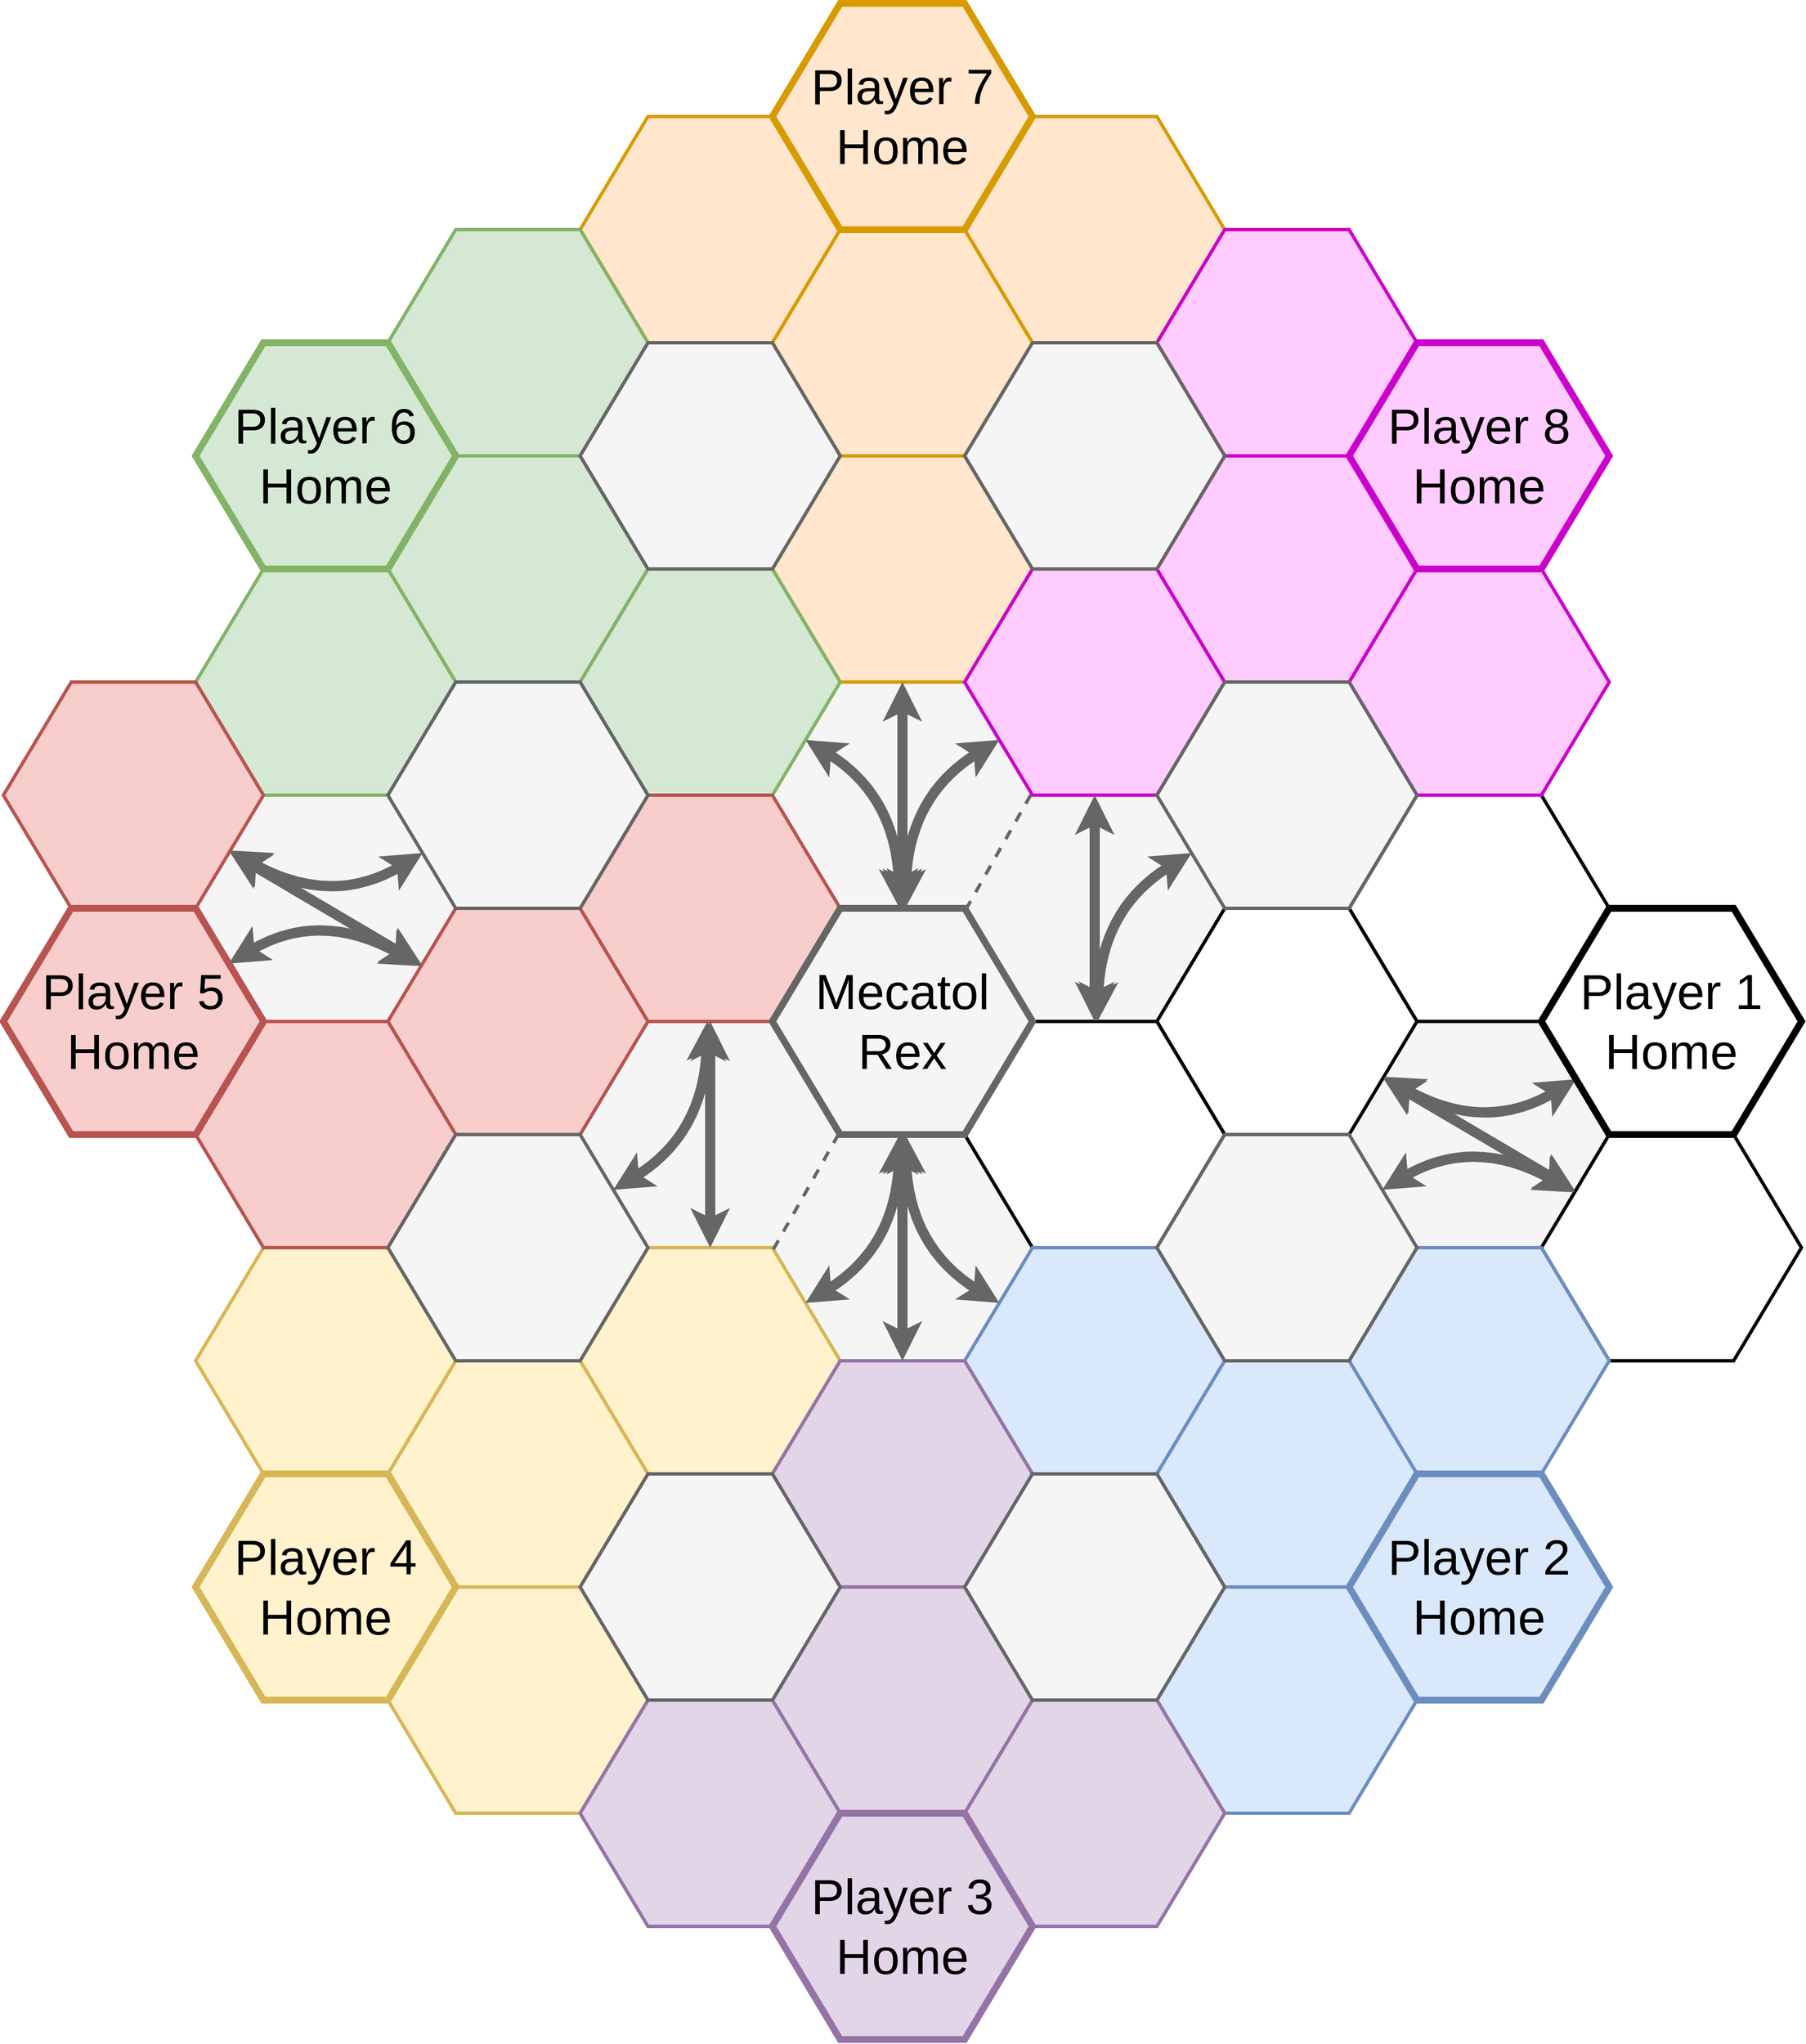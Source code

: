 <mxfile version="13.9.9" type="device"><diagram id="gpUSU13FPlY_5qrdrV4X" name="Page-1"><mxGraphModel dx="1422" dy="822" grid="1" gridSize="10" guides="1" tooltips="1" connect="1" arrows="1" fold="1" page="1" pageScale="1" pageWidth="850" pageHeight="1100" math="0" shadow="0"><root><mxCell id="0"/><mxCell id="1" parent="0"/><mxCell id="gS-dpi0RiNBDbLZ537en-6" value="" style="shape=hexagon;perimeter=hexagonPerimeter2;whiteSpace=wrap;html=1;fixedSize=1;size=60;fontSize=44;fontFamily=Helvetica;strokeWidth=3;fillColor=#f5f5f5;fontColor=#333333;strokeColor=none;" parent="1" vertex="1"><mxGeometry x="1230" y="940" width="230" height="200" as="geometry"/></mxCell><mxCell id="gS-dpi0RiNBDbLZ537en-5" value="" style="shape=hexagon;perimeter=hexagonPerimeter2;whiteSpace=wrap;html=1;fixedSize=1;size=60;fontSize=44;fontFamily=Helvetica;strokeWidth=3;fillColor=#f5f5f5;fontColor=#333333;strokeColor=none;" parent="1" vertex="1"><mxGeometry x="210" y="740" width="230" height="200" as="geometry"/></mxCell><mxCell id="gS-dpi0RiNBDbLZ537en-4" value="" style="shape=hexagon;perimeter=hexagonPerimeter2;whiteSpace=wrap;html=1;fixedSize=1;size=60;fontSize=44;fontFamily=Helvetica;strokeWidth=3;fillColor=#f5f5f5;fontColor=#333333;strokeColor=none;" parent="1" vertex="1"><mxGeometry x="720" y="1040" width="230" height="200" as="geometry"/></mxCell><mxCell id="gS-dpi0RiNBDbLZ537en-3" value="" style="shape=hexagon;perimeter=hexagonPerimeter2;whiteSpace=wrap;html=1;fixedSize=1;size=60;fontSize=44;fontFamily=Helvetica;strokeWidth=3;fillColor=#f5f5f5;fontColor=#333333;strokeColor=none;" parent="1" vertex="1"><mxGeometry x="550" y="940" width="230" height="200" as="geometry"/></mxCell><mxCell id="gS-dpi0RiNBDbLZ537en-2" value="" style="shape=hexagon;perimeter=hexagonPerimeter2;whiteSpace=wrap;html=1;fixedSize=1;size=60;fontSize=44;fontFamily=Helvetica;strokeWidth=3;fillColor=#f5f5f5;fontColor=#333333;strokeColor=none;" parent="1" vertex="1"><mxGeometry x="890" y="740" width="230" height="200" as="geometry"/></mxCell><mxCell id="gS-dpi0RiNBDbLZ537en-1" value="" style="shape=hexagon;perimeter=hexagonPerimeter2;whiteSpace=wrap;html=1;fixedSize=1;size=60;fontSize=44;fontFamily=Helvetica;strokeWidth=3;fillColor=#f5f5f5;fontColor=#333333;strokeColor=none;" parent="1" vertex="1"><mxGeometry x="720" y="640" width="230" height="200" as="geometry"/></mxCell><mxCell id="ENPFV9wE09J2kmjnsH_E-48" value="" style="shape=hexagon;perimeter=hexagonPerimeter2;whiteSpace=wrap;html=1;fixedSize=1;size=60;fontSize=44;fontFamily=Helvetica;strokeWidth=3;" parent="1" vertex="1"><mxGeometry x="1230" y="740" width="230" height="200" as="geometry"/></mxCell><mxCell id="OgDaJLD29fgVAuqvpTtd-3" value="" style="shape=hexagon;perimeter=hexagonPerimeter2;whiteSpace=wrap;html=1;fixedSize=1;size=60;fontSize=44;fontFamily=Helvetica;strokeWidth=3;" parent="1" vertex="1"><mxGeometry x="1400" y="1040" width="230" height="200" as="geometry"/></mxCell><mxCell id="V7nGoKzEwwAnoYN-bAs7-1" value="" style="shape=hexagon;perimeter=hexagonPerimeter2;whiteSpace=wrap;html=1;fixedSize=1;size=60;fontSize=44;fontFamily=Helvetica;strokeWidth=3;" parent="1" vertex="1"><mxGeometry x="1060" y="840" width="230" height="200" as="geometry"/></mxCell><mxCell id="V7nGoKzEwwAnoYN-bAs7-2" value="" style="shape=hexagon;perimeter=hexagonPerimeter2;whiteSpace=wrap;html=1;fixedSize=1;size=60;fontSize=44;fontFamily=Helvetica;strokeWidth=3;" parent="1" vertex="1"><mxGeometry x="890" y="940" width="230" height="200" as="geometry"/></mxCell><mxCell id="V7nGoKzEwwAnoYN-bAs7-26" value="" style="shape=hexagon;perimeter=hexagonPerimeter2;whiteSpace=wrap;html=1;fixedSize=1;size=60;fontSize=44;fontFamily=Helvetica;strokeWidth=3;fillColor=#FFCCFF;strokeColor=#CC00CC;" parent="1" vertex="1"><mxGeometry x="1230" y="540" width="230" height="200" as="geometry"/></mxCell><mxCell id="V7nGoKzEwwAnoYN-bAs7-23" value="" style="shape=hexagon;perimeter=hexagonPerimeter2;whiteSpace=wrap;html=1;fixedSize=1;size=60;fontSize=44;fontFamily=Helvetica;strokeWidth=3;fillColor=#ffe6cc;strokeColor=#d79b00;" parent="1" vertex="1"><mxGeometry x="550" y="140" width="230" height="200" as="geometry"/></mxCell><mxCell id="V7nGoKzEwwAnoYN-bAs7-22" value="" style="shape=hexagon;perimeter=hexagonPerimeter2;whiteSpace=wrap;html=1;fixedSize=1;size=60;fontSize=44;fontFamily=Helvetica;strokeWidth=3;fillColor=#ffe6cc;strokeColor=#d79b00;" parent="1" vertex="1"><mxGeometry x="890" y="140" width="230" height="200" as="geometry"/></mxCell><mxCell id="V7nGoKzEwwAnoYN-bAs7-21" value="" style="shape=hexagon;perimeter=hexagonPerimeter2;whiteSpace=wrap;html=1;fixedSize=1;size=60;fontSize=44;fontFamily=Helvetica;strokeWidth=3;fillColor=#ffe6cc;strokeColor=#d79b00;" parent="1" vertex="1"><mxGeometry x="720" y="240" width="230" height="200" as="geometry"/></mxCell><mxCell id="V7nGoKzEwwAnoYN-bAs7-20" value="" style="shape=hexagon;perimeter=hexagonPerimeter2;whiteSpace=wrap;html=1;fixedSize=1;size=60;fontSize=44;fontFamily=Helvetica;strokeWidth=3;fillColor=#ffe6cc;strokeColor=#d79b00;" parent="1" vertex="1"><mxGeometry x="720" y="440" width="230" height="200" as="geometry"/></mxCell><mxCell id="V7nGoKzEwwAnoYN-bAs7-15" value="" style="shape=hexagon;perimeter=hexagonPerimeter2;whiteSpace=wrap;html=1;fixedSize=1;size=60;fontSize=44;fontFamily=Helvetica;strokeWidth=3;fillColor=#d5e8d4;strokeColor=#82b366;" parent="1" vertex="1"><mxGeometry x="380" y="440" width="230" height="200" as="geometry"/></mxCell><mxCell id="V7nGoKzEwwAnoYN-bAs7-13" value="" style="shape=hexagon;perimeter=hexagonPerimeter2;whiteSpace=wrap;html=1;fixedSize=1;size=60;fontSize=44;fontFamily=Helvetica;strokeWidth=3;fillColor=#fff2cc;strokeColor=#d6b656;" parent="1" vertex="1"><mxGeometry x="550" y="1140" width="230" height="200" as="geometry"/></mxCell><mxCell id="OSFuQ3dNSyEDMBe-EH_K-9" value="" style="shape=hexagon;perimeter=hexagonPerimeter2;whiteSpace=wrap;html=1;fixedSize=1;size=60;fontSize=44;fontFamily=Helvetica;strokeWidth=3;fillColor=#dae8fc;strokeColor=#6c8ebf;" parent="1" vertex="1"><mxGeometry x="1230" y="1140" width="230" height="200" as="geometry"/></mxCell><mxCell id="ENPFV9wE09J2kmjnsH_E-45" value="" style="shape=hexagon;perimeter=hexagonPerimeter2;whiteSpace=wrap;html=1;fixedSize=1;size=60;fontSize=44;fontFamily=Helvetica;strokeWidth=3;fillColor=#dae8fc;strokeColor=#6c8ebf;" parent="1" vertex="1"><mxGeometry x="1060" y="1440" width="230" height="200" as="geometry"/></mxCell><mxCell id="OSFuQ3dNSyEDMBe-EH_K-3" value="" style="shape=hexagon;perimeter=hexagonPerimeter2;whiteSpace=wrap;html=1;fixedSize=1;size=60;fontSize=44;fontFamily=Helvetica;strokeWidth=3;fillColor=#dae8fc;strokeColor=#6c8ebf;" parent="1" vertex="1"><mxGeometry x="890" y="1140" width="230" height="200" as="geometry"/></mxCell><mxCell id="OSFuQ3dNSyEDMBe-EH_K-5" value="" style="shape=hexagon;perimeter=hexagonPerimeter2;whiteSpace=wrap;html=1;fixedSize=1;size=60;fontSize=44;fontFamily=Helvetica;strokeWidth=3;fillColor=#dae8fc;strokeColor=#6c8ebf;" parent="1" vertex="1"><mxGeometry x="1060" y="1240" width="230" height="200" as="geometry"/></mxCell><mxCell id="ENPFV9wE09J2kmjnsH_E-7" value="" style="shape=hexagon;perimeter=hexagonPerimeter2;whiteSpace=wrap;html=1;fixedSize=1;size=60;fontSize=44;fontFamily=Helvetica;strokeWidth=3;fillColor=#fff2cc;strokeColor=#d6b656;" parent="1" vertex="1"><mxGeometry x="380" y="1240" width="230" height="200" as="geometry"/></mxCell><mxCell id="ENPFV9wE09J2kmjnsH_E-43" value="" style="shape=hexagon;perimeter=hexagonPerimeter2;whiteSpace=wrap;html=1;fixedSize=1;size=60;fontSize=44;fontFamily=Helvetica;strokeWidth=3;fillColor=#fff2cc;strokeColor=#d6b656;" parent="1" vertex="1"><mxGeometry x="210" y="1140" width="230" height="200" as="geometry"/></mxCell><mxCell id="OgDaJLD29fgVAuqvpTtd-9" value="" style="shape=hexagon;perimeter=hexagonPerimeter2;whiteSpace=wrap;html=1;fixedSize=1;size=60;fontSize=44;fontFamily=Helvetica;strokeWidth=3;fillColor=#fff2cc;strokeColor=#d6b656;" parent="1" vertex="1"><mxGeometry x="380" y="1440" width="230" height="200" as="geometry"/></mxCell><mxCell id="OSFuQ3dNSyEDMBe-EH_K-6" value="" style="shape=hexagon;perimeter=hexagonPerimeter2;whiteSpace=wrap;html=1;fixedSize=1;size=60;fontSize=44;fontFamily=Helvetica;strokeWidth=3;fillColor=#d5e8d4;strokeColor=#82b366;" parent="1" vertex="1"><mxGeometry x="210" y="540" width="230" height="200" as="geometry"/></mxCell><mxCell id="OgDaJLD29fgVAuqvpTtd-2" value="" style="shape=hexagon;perimeter=hexagonPerimeter2;whiteSpace=wrap;html=1;fixedSize=1;size=60;fontSize=44;fontFamily=Helvetica;strokeWidth=3;fillColor=#d5e8d4;strokeColor=#82b366;" parent="1" vertex="1"><mxGeometry x="550" y="540" width="230" height="200" as="geometry"/></mxCell><mxCell id="OgDaJLD29fgVAuqvpTtd-5" value="" style="shape=hexagon;perimeter=hexagonPerimeter2;whiteSpace=wrap;html=1;fixedSize=1;size=60;fontSize=44;fontFamily=Helvetica;strokeWidth=3;fillColor=#d5e8d4;strokeColor=#82b366;" parent="1" vertex="1"><mxGeometry x="380" y="240" width="230" height="200" as="geometry"/></mxCell><mxCell id="OSFuQ3dNSyEDMBe-EH_K-8" value="" style="shape=hexagon;perimeter=hexagonPerimeter2;whiteSpace=wrap;html=1;fixedSize=1;size=60;fontSize=44;fontFamily=Helvetica;strokeWidth=3;fillColor=#e1d5e7;strokeColor=#9673a6;" parent="1" vertex="1"><mxGeometry x="720" y="1240" width="230" height="200" as="geometry"/></mxCell><mxCell id="OgDaJLD29fgVAuqvpTtd-7" value="" style="shape=hexagon;perimeter=hexagonPerimeter2;whiteSpace=wrap;html=1;fixedSize=1;size=60;fontSize=44;fontFamily=Helvetica;strokeWidth=3;fillColor=#e1d5e7;strokeColor=#9673a6;" parent="1" vertex="1"><mxGeometry x="720" y="1440" width="230" height="200" as="geometry"/></mxCell><mxCell id="OgDaJLD29fgVAuqvpTtd-8" value="" style="shape=hexagon;perimeter=hexagonPerimeter2;whiteSpace=wrap;html=1;fixedSize=1;size=60;fontSize=44;fontFamily=Helvetica;strokeWidth=3;fillColor=#e1d5e7;strokeColor=#9673a6;" parent="1" vertex="1"><mxGeometry x="550" y="1540" width="230" height="200" as="geometry"/></mxCell><mxCell id="ENPFV9wE09J2kmjnsH_E-28" value="" style="shape=hexagon;perimeter=hexagonPerimeter2;whiteSpace=wrap;html=1;fixedSize=1;size=60;fontSize=44;fontFamily=Helvetica;strokeWidth=3;fillColor=#f8cecc;strokeColor=#b85450;" parent="1" vertex="1"><mxGeometry x="40" y="640" width="230" height="200" as="geometry"/></mxCell><mxCell id="OSFuQ3dNSyEDMBe-EH_K-2" value="" style="shape=hexagon;perimeter=hexagonPerimeter2;whiteSpace=wrap;html=1;fixedSize=1;size=60;fontSize=44;fontFamily=Helvetica;strokeWidth=3;fillColor=#f8cecc;strokeColor=#b85450;" parent="1" vertex="1"><mxGeometry x="380" y="840" width="230" height="200" as="geometry"/></mxCell><mxCell id="V7nGoKzEwwAnoYN-bAs7-12" value="" style="shape=hexagon;perimeter=hexagonPerimeter2;whiteSpace=wrap;html=1;fixedSize=1;size=60;fontSize=44;fontFamily=Helvetica;strokeWidth=3;fillColor=#e1d5e7;strokeColor=#9673a6;" parent="1" vertex="1"><mxGeometry x="890" y="1540" width="230" height="200" as="geometry"/></mxCell><mxCell id="V7nGoKzEwwAnoYN-bAs7-14" value="" style="shape=hexagon;perimeter=hexagonPerimeter2;whiteSpace=wrap;html=1;fixedSize=1;size=60;fontSize=44;fontFamily=Helvetica;strokeWidth=3;fillColor=#f8cecc;strokeColor=#b85450;" parent="1" vertex="1"><mxGeometry x="210" y="940" width="230" height="200" as="geometry"/></mxCell><mxCell id="V7nGoKzEwwAnoYN-bAs7-4" value="" style="shape=hexagon;perimeter=hexagonPerimeter2;whiteSpace=wrap;html=1;fixedSize=1;size=60;fontSize=44;fontFamily=Helvetica;strokeWidth=3;fillColor=#f8cecc;strokeColor=#b85450;" parent="1" vertex="1"><mxGeometry x="550" y="740" width="230" height="200" as="geometry"/></mxCell><mxCell id="V7nGoKzEwwAnoYN-bAs7-24" value="" style="shape=hexagon;perimeter=hexagonPerimeter2;whiteSpace=wrap;html=1;fixedSize=1;size=60;fontSize=44;fontFamily=Helvetica;strokeWidth=3;fillColor=#FFCCFF;strokeColor=#CC00CC;" parent="1" vertex="1"><mxGeometry x="890" y="540" width="230" height="200" as="geometry"/></mxCell><mxCell id="V7nGoKzEwwAnoYN-bAs7-25" value="" style="shape=hexagon;perimeter=hexagonPerimeter2;whiteSpace=wrap;html=1;fixedSize=1;size=60;fontSize=44;fontFamily=Helvetica;strokeWidth=3;fillColor=#FFCCFF;strokeColor=#CC00CC;" parent="1" vertex="1"><mxGeometry x="1060" y="240" width="230" height="200" as="geometry"/></mxCell><mxCell id="V7nGoKzEwwAnoYN-bAs7-27" value="" style="shape=hexagon;perimeter=hexagonPerimeter2;whiteSpace=wrap;html=1;fixedSize=1;size=60;fontSize=44;fontFamily=Helvetica;strokeWidth=3;fillColor=#FFCCFF;strokeColor=#CC00CC;" parent="1" vertex="1"><mxGeometry x="1060" y="440" width="230" height="200" as="geometry"/></mxCell><mxCell id="ENPFV9wE09J2kmjnsH_E-41" value="Player 2&lt;br style=&quot;font-size: 44px;&quot;&gt;Home" style="shape=hexagon;perimeter=hexagonPerimeter2;whiteSpace=wrap;html=1;fixedSize=1;size=60;fontSize=44;fontFamily=Helvetica;fillColor=#dae8fc;strokeColor=#6c8ebf;strokeWidth=6;" parent="1" vertex="1"><mxGeometry x="1230" y="1340" width="230" height="200" as="geometry"/></mxCell><mxCell id="ENPFV9wE09J2kmjnsH_E-38" value="Player 3&lt;br style=&quot;font-size: 44px;&quot;&gt;Home" style="shape=hexagon;perimeter=hexagonPerimeter2;whiteSpace=wrap;html=1;fixedSize=1;size=60;fontSize=44;fontFamily=Helvetica;fillColor=#e1d5e7;strokeColor=#9673a6;strokeWidth=6;" parent="1" vertex="1"><mxGeometry x="720" y="1640" width="230" height="200" as="geometry"/></mxCell><mxCell id="ENPFV9wE09J2kmjnsH_E-35" value="Player 4&lt;br style=&quot;font-size: 44px;&quot;&gt;Home" style="shape=hexagon;perimeter=hexagonPerimeter2;whiteSpace=wrap;html=1;fixedSize=1;size=60;fontSize=44;fontFamily=Helvetica;fillColor=#fff2cc;strokeColor=#d6b656;strokeWidth=6;" parent="1" vertex="1"><mxGeometry x="210" y="1340" width="230" height="200" as="geometry"/></mxCell><mxCell id="OgDaJLD29fgVAuqvpTtd-11" value="Player 5&lt;br style=&quot;font-size: 44px;&quot;&gt;Home" style="shape=hexagon;perimeter=hexagonPerimeter2;whiteSpace=wrap;html=1;fixedSize=1;size=60;fontSize=44;fontFamily=Helvetica;fillColor=#f8cecc;strokeColor=#b85450;strokeWidth=6;" parent="1" vertex="1"><mxGeometry x="40" y="840" width="230" height="200" as="geometry"/></mxCell><mxCell id="OgDaJLD29fgVAuqvpTtd-12" value="Player 6&lt;br style=&quot;font-size: 44px;&quot;&gt;Home" style="shape=hexagon;perimeter=hexagonPerimeter2;whiteSpace=wrap;html=1;fixedSize=1;size=60;fontSize=44;fontFamily=Helvetica;fillColor=#d5e8d4;strokeColor=#82b366;strokeWidth=6;" parent="1" vertex="1"><mxGeometry x="210" y="340" width="230" height="200" as="geometry"/></mxCell><mxCell id="V7nGoKzEwwAnoYN-bAs7-28" value="Player 8&lt;br style=&quot;font-size: 44px;&quot;&gt;Home" style="shape=hexagon;perimeter=hexagonPerimeter2;whiteSpace=wrap;html=1;fixedSize=1;size=60;fontSize=44;fontFamily=Helvetica;strokeWidth=6;fillColor=#FFCCFF;strokeColor=#CC00CC;" parent="1" vertex="1"><mxGeometry x="1230" y="340" width="230" height="200" as="geometry"/></mxCell><mxCell id="-zMM9C1lT2sdchbjDXdD-1" value="" style="endArrow=none;dashed=1;html=1;strokeWidth=3;fontSize=44;fillColor=#f5f5f5;strokeColor=#666666;" parent="1" source="nCf6v29f-o1V0CxzS2t6-3" target="V7nGoKzEwwAnoYN-bAs7-24" edge="1"><mxGeometry width="50" height="50" relative="1" as="geometry"><mxPoint x="970" y="820" as="sourcePoint"/><mxPoint x="1020" y="770" as="targetPoint"/></mxGeometry></mxCell><mxCell id="-zMM9C1lT2sdchbjDXdD-2" value="" style="endArrow=none;dashed=1;html=1;strokeWidth=3;fontSize=44;fillColor=#f5f5f5;strokeColor=#666666;" parent="1" source="V7nGoKzEwwAnoYN-bAs7-13" target="nCf6v29f-o1V0CxzS2t6-3" edge="1"><mxGeometry width="50" height="50" relative="1" as="geometry"><mxPoint x="900.857" y="851.429" as="sourcePoint"/><mxPoint x="959.143" y="748.571" as="targetPoint"/></mxGeometry></mxCell><mxCell id="-zMM9C1lT2sdchbjDXdD-3" value="" style="endArrow=classic;startArrow=classic;html=1;strokeWidth=9;fontSize=44;fillColor=#f5f5f5;strokeColor=#666666;" parent="1" source="nCf6v29f-o1V0CxzS2t6-3" target="V7nGoKzEwwAnoYN-bAs7-20" edge="1"><mxGeometry width="50" height="50" relative="1" as="geometry"><mxPoint x="790" y="765" as="sourcePoint"/><mxPoint x="840" y="715" as="targetPoint"/></mxGeometry></mxCell><mxCell id="-zMM9C1lT2sdchbjDXdD-4" value="" style="endArrow=classic;startArrow=classic;html=1;strokeWidth=9;fontSize=44;fillColor=#f5f5f5;strokeColor=#666666;" parent="1" source="OSFuQ3dNSyEDMBe-EH_K-8" target="nCf6v29f-o1V0CxzS2t6-3" edge="1"><mxGeometry width="50" height="50" relative="1" as="geometry"><mxPoint x="834.5" y="1240" as="sourcePoint"/><mxPoint x="834.5" y="1040" as="targetPoint"/></mxGeometry></mxCell><mxCell id="-zMM9C1lT2sdchbjDXdD-5" value="" style="endArrow=classic;startArrow=classic;html=1;strokeWidth=9;fontSize=44;fillColor=#f5f5f5;strokeColor=#666666;" parent="1" source="V7nGoKzEwwAnoYN-bAs7-13" target="V7nGoKzEwwAnoYN-bAs7-4" edge="1"><mxGeometry width="50" height="50" relative="1" as="geometry"><mxPoint x="855" y="860" as="sourcePoint"/><mxPoint x="855" y="660" as="targetPoint"/></mxGeometry></mxCell><mxCell id="-zMM9C1lT2sdchbjDXdD-6" value="" style="endArrow=classic;startArrow=classic;html=1;strokeWidth=9;fontSize=44;fillColor=#f5f5f5;strokeColor=#666666;" parent="1" source="V7nGoKzEwwAnoYN-bAs7-2" target="V7nGoKzEwwAnoYN-bAs7-24" edge="1"><mxGeometry width="50" height="50" relative="1" as="geometry"><mxPoint x="675" y="1150" as="sourcePoint"/><mxPoint x="675" y="950" as="targetPoint"/></mxGeometry></mxCell><mxCell id="-zMM9C1lT2sdchbjDXdD-7" value="" style="endArrow=classic;startArrow=classic;html=1;strokeWidth=9;fontSize=44;fillColor=#f5f5f5;strokeColor=#666666;" parent="1" source="OgDaJLD29fgVAuqvpTtd-3" target="V7nGoKzEwwAnoYN-bAs7-1" edge="1"><mxGeometry width="50" height="50" relative="1" as="geometry"><mxPoint x="685" y="1160" as="sourcePoint"/><mxPoint x="685" y="960" as="targetPoint"/></mxGeometry></mxCell><mxCell id="-zMM9C1lT2sdchbjDXdD-8" value="" style="endArrow=classic;startArrow=classic;html=1;strokeWidth=9;fontSize=44;fillColor=#f5f5f5;strokeColor=#666666;" parent="1" source="OSFuQ3dNSyEDMBe-EH_K-2" target="ENPFV9wE09J2kmjnsH_E-28" edge="1"><mxGeometry width="50" height="50" relative="1" as="geometry"><mxPoint x="675" y="1150" as="sourcePoint"/><mxPoint x="675" y="950" as="targetPoint"/></mxGeometry></mxCell><mxCell id="-zMM9C1lT2sdchbjDXdD-9" value="" style="curved=1;endArrow=classic;html=1;strokeWidth=9;startArrow=classic;startFill=1;fontSize=44;fillColor=#f5f5f5;strokeColor=#666666;" parent="1" source="V7nGoKzEwwAnoYN-bAs7-10" target="V7nGoKzEwwAnoYN-bAs7-4" edge="1"><mxGeometry width="50" height="50" relative="1" as="geometry"><mxPoint x="590" y="1050" as="sourcePoint"/><mxPoint x="640" y="1000" as="targetPoint"/><Array as="points"><mxPoint x="660" y="1040"/></Array></mxGeometry></mxCell><mxCell id="-zMM9C1lT2sdchbjDXdD-10" value="" style="curved=1;endArrow=classic;html=1;strokeWidth=9;startArrow=classic;startFill=1;fontSize=44;fillColor=#f5f5f5;strokeColor=#666666;" parent="1" source="V7nGoKzEwwAnoYN-bAs7-8" target="V7nGoKzEwwAnoYN-bAs7-2" edge="1"><mxGeometry width="50" height="50" relative="1" as="geometry"><mxPoint x="919.997" y="902.179" as="sourcePoint"/><mxPoint x="988.261" y="760" as="targetPoint"/><Array as="points"><mxPoint x="1010" y="840"/></Array></mxGeometry></mxCell><mxCell id="-zMM9C1lT2sdchbjDXdD-11" value="" style="curved=1;endArrow=classic;html=1;strokeWidth=9;startArrow=classic;startFill=1;fontSize=44;fillColor=#f5f5f5;strokeColor=#666666;" parent="1" source="nCf6v29f-o1V0CxzS2t6-3" target="OgDaJLD29fgVAuqvpTtd-2" edge="1"><mxGeometry width="50" height="50" relative="1" as="geometry"><mxPoint x="719.997" y="822.179" as="sourcePoint"/><mxPoint x="788.261" y="680" as="targetPoint"/><Array as="points"><mxPoint x="830" y="740"/></Array></mxGeometry></mxCell><mxCell id="-zMM9C1lT2sdchbjDXdD-12" value="" style="curved=1;endArrow=classic;html=1;strokeWidth=9;startArrow=classic;startFill=1;fontSize=44;fillColor=#f5f5f5;strokeColor=#666666;" parent="1" source="nCf6v29f-o1V0CxzS2t6-3" target="V7nGoKzEwwAnoYN-bAs7-24" edge="1"><mxGeometry width="50" height="50" relative="1" as="geometry"><mxPoint x="823.636" y="850" as="sourcePoint"/><mxPoint x="757.719" y="703.801" as="targetPoint"/><Array as="points"><mxPoint x="840" y="740"/></Array></mxGeometry></mxCell><mxCell id="-zMM9C1lT2sdchbjDXdD-13" value="" style="curved=1;endArrow=classic;html=1;strokeWidth=9;startArrow=classic;startFill=1;fontSize=44;fillColor=#f5f5f5;strokeColor=#666666;" parent="1" source="V7nGoKzEwwAnoYN-bAs7-13" target="nCf6v29f-o1V0CxzS2t6-3" edge="1"><mxGeometry width="50" height="50" relative="1" as="geometry"><mxPoint x="833.636" y="860" as="sourcePoint"/><mxPoint x="767.719" y="713.801" as="targetPoint"/><Array as="points"><mxPoint x="830" y="1140"/></Array></mxGeometry></mxCell><mxCell id="-zMM9C1lT2sdchbjDXdD-14" value="" style="curved=1;endArrow=classic;html=1;strokeWidth=9;startArrow=classic;startFill=1;fontSize=44;fillColor=#f5f5f5;strokeColor=#666666;" parent="1" source="OSFuQ3dNSyEDMBe-EH_K-3" target="nCf6v29f-o1V0CxzS2t6-3" edge="1"><mxGeometry width="50" height="50" relative="1" as="geometry"><mxPoint x="754.615" y="1191.026" as="sourcePoint"/><mxPoint x="827.5" y="1050" as="targetPoint"/><Array as="points"><mxPoint x="840" y="1140"/></Array></mxGeometry></mxCell><mxCell id="-zMM9C1lT2sdchbjDXdD-15" value="" style="curved=1;endArrow=classic;html=1;strokeWidth=9;startArrow=classic;startFill=1;fontSize=44;fillColor=#f5f5f5;strokeColor=#666666;" parent="1" source="OgDaJLD29fgVAuqvpTtd-11" target="OSFuQ3dNSyEDMBe-EH_K-2" edge="1"><mxGeometry width="50" height="50" relative="1" as="geometry"><mxPoint x="290.867" y="922.179" as="sourcePoint"/><mxPoint x="359.131" y="780" as="targetPoint"/><Array as="points"><mxPoint x="320" y="840"/></Array></mxGeometry></mxCell><mxCell id="-zMM9C1lT2sdchbjDXdD-16" value="" style="curved=1;endArrow=classic;html=1;strokeWidth=9;startArrow=classic;startFill=1;fontSize=44;fillColor=#f5f5f5;strokeColor=#666666;" parent="1" source="ENPFV9wE09J2kmjnsH_E-28" target="V7nGoKzEwwAnoYN-bAs7-9" edge="1"><mxGeometry width="50" height="50" relative="1" as="geometry"><mxPoint x="257.127" y="911.878" as="sourcePoint"/><mxPoint x="407.922" y="920.13" as="targetPoint"/><Array as="points"><mxPoint x="330" y="840"/></Array></mxGeometry></mxCell><mxCell id="-zMM9C1lT2sdchbjDXdD-17" value="" style="curved=1;endArrow=classic;html=1;strokeWidth=9;startArrow=classic;startFill=1;fontSize=44;fillColor=#f5f5f5;strokeColor=#666666;" parent="1" source="ENPFV9wE09J2kmjnsH_E-37" target="V7nGoKzEwwAnoYN-bAs7-1" edge="1"><mxGeometry width="50" height="50" relative="1" as="geometry"><mxPoint x="1104.693" y="807.821" as="sourcePoint"/><mxPoint x="1036.429" y="950" as="targetPoint"/><Array as="points"><mxPoint x="1350" y="1040"/></Array></mxGeometry></mxCell><mxCell id="-zMM9C1lT2sdchbjDXdD-19" value="" style="curved=1;endArrow=classic;html=1;strokeWidth=9;startArrow=classic;startFill=1;fontSize=44;fillColor=#f5f5f5;strokeColor=#666666;" parent="1" source="OgDaJLD29fgVAuqvpTtd-3" target="V7nGoKzEwwAnoYN-bAs7-7" edge="1"><mxGeometry width="50" height="50" relative="1" as="geometry"><mxPoint x="1435.829" y="993.048" as="sourcePoint"/><mxPoint x="1279.62" y="983.966" as="targetPoint"/><Array as="points"><mxPoint x="1340" y="1040"/></Array></mxGeometry></mxCell><mxCell id="nCf6v29f-o1V0CxzS2t6-3" value="Mecatol&lt;br style=&quot;font-size: 44px;&quot;&gt;Rex" style="shape=hexagon;perimeter=hexagonPerimeter2;whiteSpace=wrap;html=1;fixedSize=1;size=60;fontSize=44;fontFamily=Helvetica;strokeWidth=6;fillColor=#f5f5f5;strokeColor=#666666;" parent="1" vertex="1"><mxGeometry x="720" y="840" width="230" height="200" as="geometry"/></mxCell><mxCell id="ENPFV9wE09J2kmjnsH_E-37" value="Player 1&lt;br style=&quot;font-size: 44px;&quot;&gt;Home" style="shape=hexagon;perimeter=hexagonPerimeter2;whiteSpace=wrap;html=1;fixedSize=1;size=60;fontSize=44;fontFamily=Helvetica;strokeWidth=6;" parent="1" vertex="1"><mxGeometry x="1400" y="840" width="230" height="200" as="geometry"/></mxCell><mxCell id="V7nGoKzEwwAnoYN-bAs7-19" value="Player 7&lt;br style=&quot;font-size: 44px;&quot;&gt;Home" style="shape=hexagon;perimeter=hexagonPerimeter2;whiteSpace=wrap;html=1;fixedSize=1;size=60;fontSize=44;fontFamily=Helvetica;fillColor=#ffe6cc;strokeColor=#d79b00;strokeWidth=6;" parent="1" vertex="1"><mxGeometry x="720" y="40" width="230" height="200" as="geometry"/></mxCell><mxCell id="tFS3E31JyW4XnEtGhtVM-1" value="Player 2&lt;br style=&quot;font-size: 44px;&quot;&gt;Home" style="shape=hexagon;perimeter=hexagonPerimeter2;whiteSpace=wrap;html=1;fixedSize=1;size=60;fontSize=44;fontFamily=Helvetica;fillColor=#dae8fc;strokeColor=#6c8ebf;strokeWidth=6;" parent="1" vertex="1"><mxGeometry x="1230" y="1340" width="230" height="200" as="geometry"/></mxCell><mxCell id="tFS3E31JyW4XnEtGhtVM-2" value="Player 3&lt;br style=&quot;font-size: 44px;&quot;&gt;Home" style="shape=hexagon;perimeter=hexagonPerimeter2;whiteSpace=wrap;html=1;fixedSize=1;size=60;fontSize=44;fontFamily=Helvetica;fillColor=#e1d5e7;strokeColor=#9673a6;strokeWidth=6;" parent="1" vertex="1"><mxGeometry x="720" y="1640" width="230" height="200" as="geometry"/></mxCell><mxCell id="tFS3E31JyW4XnEtGhtVM-3" value="Player 4&lt;br style=&quot;font-size: 44px;&quot;&gt;Home" style="shape=hexagon;perimeter=hexagonPerimeter2;whiteSpace=wrap;html=1;fixedSize=1;size=60;fontSize=44;fontFamily=Helvetica;fillColor=#fff2cc;strokeColor=#d6b656;strokeWidth=6;" parent="1" vertex="1"><mxGeometry x="210" y="1340" width="230" height="200" as="geometry"/></mxCell><mxCell id="tFS3E31JyW4XnEtGhtVM-4" value="Player 5&lt;br style=&quot;font-size: 44px;&quot;&gt;Home" style="shape=hexagon;perimeter=hexagonPerimeter2;whiteSpace=wrap;html=1;fixedSize=1;size=60;fontSize=44;fontFamily=Helvetica;fillColor=#f8cecc;strokeColor=#b85450;strokeWidth=6;" parent="1" vertex="1"><mxGeometry x="40" y="840" width="230" height="200" as="geometry"/></mxCell><mxCell id="tFS3E31JyW4XnEtGhtVM-5" value="Player 6&lt;br style=&quot;font-size: 44px;&quot;&gt;Home" style="shape=hexagon;perimeter=hexagonPerimeter2;whiteSpace=wrap;html=1;fixedSize=1;size=60;fontSize=44;fontFamily=Helvetica;fillColor=#d5e8d4;strokeColor=#82b366;strokeWidth=6;" parent="1" vertex="1"><mxGeometry x="210" y="340" width="230" height="200" as="geometry"/></mxCell><mxCell id="tFS3E31JyW4XnEtGhtVM-7" value="Player 1&lt;br style=&quot;font-size: 44px;&quot;&gt;Home" style="shape=hexagon;perimeter=hexagonPerimeter2;whiteSpace=wrap;html=1;fixedSize=1;size=60;fontSize=44;fontFamily=Helvetica;strokeWidth=6;" parent="1" vertex="1"><mxGeometry x="1400" y="840" width="230" height="200" as="geometry"/></mxCell><mxCell id="tFS3E31JyW4XnEtGhtVM-6" value="Mecatol&lt;br style=&quot;font-size: 44px;&quot;&gt;Rex" style="shape=hexagon;perimeter=hexagonPerimeter2;whiteSpace=wrap;html=1;fixedSize=1;size=60;fontSize=44;fontFamily=Helvetica;strokeWidth=6;fillColor=#f5f5f5;strokeColor=#666666;" parent="1" vertex="1"><mxGeometry x="720" y="840" width="230" height="200" as="geometry"/></mxCell><mxCell id="V7nGoKzEwwAnoYN-bAs7-7" value="" style="shape=hexagon;perimeter=hexagonPerimeter2;whiteSpace=wrap;html=1;fixedSize=1;size=60;fontSize=44;fontFamily=Helvetica;strokeWidth=3;fillColor=#f5f5f5;strokeColor=#666666;fontColor=#333333;" parent="1" vertex="1"><mxGeometry x="1060" y="1040" width="230" height="200" as="geometry"/></mxCell><mxCell id="V7nGoKzEwwAnoYN-bAs7-9" value="" style="shape=hexagon;perimeter=hexagonPerimeter2;whiteSpace=wrap;html=1;fixedSize=1;size=60;fontSize=44;fontFamily=Helvetica;strokeWidth=3;fillColor=#f5f5f5;strokeColor=#666666;fontColor=#333333;" parent="1" vertex="1"><mxGeometry x="380" y="640" width="230" height="200" as="geometry"/></mxCell><mxCell id="V7nGoKzEwwAnoYN-bAs7-10" value="" style="shape=hexagon;perimeter=hexagonPerimeter2;whiteSpace=wrap;html=1;fixedSize=1;size=60;fontSize=44;fontFamily=Helvetica;strokeWidth=3;fillColor=#f5f5f5;strokeColor=#666666;fontColor=#333333;" parent="1" vertex="1"><mxGeometry x="380" y="1040" width="230" height="200" as="geometry"/></mxCell><mxCell id="V7nGoKzEwwAnoYN-bAs7-11" value="" style="shape=hexagon;perimeter=hexagonPerimeter2;whiteSpace=wrap;html=1;fixedSize=1;size=60;fontSize=44;fontFamily=Helvetica;strokeWidth=3;fillColor=#f5f5f5;strokeColor=#666666;fontColor=#333333;" parent="1" vertex="1"><mxGeometry x="890" y="1340" width="230" height="200" as="geometry"/></mxCell><mxCell id="V7nGoKzEwwAnoYN-bAs7-16" value="" style="shape=hexagon;perimeter=hexagonPerimeter2;whiteSpace=wrap;html=1;fixedSize=1;size=60;fontSize=44;fontFamily=Helvetica;strokeWidth=3;fillColor=#f5f5f5;strokeColor=#666666;fontColor=#333333;" parent="1" vertex="1"><mxGeometry x="550" y="1340" width="230" height="200" as="geometry"/></mxCell><mxCell id="V7nGoKzEwwAnoYN-bAs7-18" value="" style="shape=hexagon;perimeter=hexagonPerimeter2;whiteSpace=wrap;html=1;fixedSize=1;size=60;fontSize=44;fontFamily=Helvetica;strokeWidth=3;fillColor=#f5f5f5;strokeColor=#666666;fontColor=#333333;" parent="1" vertex="1"><mxGeometry x="550" y="340" width="230" height="200" as="geometry"/></mxCell><mxCell id="V7nGoKzEwwAnoYN-bAs7-8" value="" style="shape=hexagon;perimeter=hexagonPerimeter2;whiteSpace=wrap;html=1;fixedSize=1;size=60;fontSize=44;fontFamily=Helvetica;strokeWidth=3;fillColor=#f5f5f5;strokeColor=#666666;fontColor=#333333;" parent="1" vertex="1"><mxGeometry x="1060" y="640" width="230" height="200" as="geometry"/></mxCell><mxCell id="V7nGoKzEwwAnoYN-bAs7-17" value="" style="shape=hexagon;perimeter=hexagonPerimeter2;whiteSpace=wrap;html=1;fixedSize=1;size=60;fontSize=44;fontFamily=Helvetica;strokeWidth=3;fillColor=#f5f5f5;strokeColor=#666666;fontColor=#333333;" parent="1" vertex="1"><mxGeometry x="890" y="340" width="230" height="200" as="geometry"/></mxCell></root></mxGraphModel></diagram></mxfile>